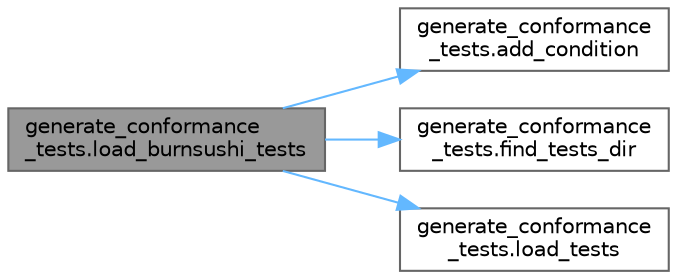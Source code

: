digraph "generate_conformance_tests.load_burnsushi_tests"
{
 // LATEX_PDF_SIZE
  bgcolor="transparent";
  edge [fontname=Helvetica,fontsize=10,labelfontname=Helvetica,labelfontsize=10];
  node [fontname=Helvetica,fontsize=10,shape=box,height=0.2,width=0.4];
  rankdir="LR";
  Node1 [id="Node000001",label="generate_conformance\l_tests.load_burnsushi_tests",height=0.2,width=0.4,color="gray40", fillcolor="grey60", style="filled", fontcolor="black",tooltip=" "];
  Node1 -> Node2 [id="edge4_Node000001_Node000002",color="steelblue1",style="solid",tooltip=" "];
  Node2 [id="Node000002",label="generate_conformance\l_tests.add_condition",height=0.2,width=0.4,color="grey40", fillcolor="white", style="filled",URL="$namespacegenerate__conformance__tests.html#ac9e61d5e81a8f5199deb000291d09b4f",tooltip=" "];
  Node1 -> Node3 [id="edge5_Node000001_Node000003",color="steelblue1",style="solid",tooltip=" "];
  Node3 [id="Node000003",label="generate_conformance\l_tests.find_tests_dir",height=0.2,width=0.4,color="grey40", fillcolor="white", style="filled",URL="$namespacegenerate__conformance__tests.html#abf7c12c372e0b188e91c99418b52177b",tooltip=" "];
  Node1 -> Node4 [id="edge6_Node000001_Node000004",color="steelblue1",style="solid",tooltip=" "];
  Node4 [id="Node000004",label="generate_conformance\l_tests.load_tests",height=0.2,width=0.4,color="grey40", fillcolor="white", style="filled",URL="$namespacegenerate__conformance__tests.html#add0225ae04dd1937ee1d2d9befc51ac3",tooltip=" "];
}
